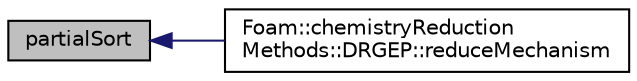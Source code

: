 digraph "partialSort"
{
  bgcolor="transparent";
  edge [fontname="Helvetica",fontsize="10",labelfontname="Helvetica",labelfontsize="10"];
  node [fontname="Helvetica",fontsize="10",shape=record];
  rankdir="LR";
  Node1 [label="partialSort",height=0.2,width=0.4,color="black", fillcolor="grey75", style="filled" fontcolor="black"];
  Node1 -> Node2 [dir="back",color="midnightblue",fontsize="10",style="solid",fontname="Helvetica"];
  Node2 [label="Foam::chemistryReduction\lMethods::DRGEP::reduceMechanism",height=0.2,width=0.4,color="black",URL="$classFoam_1_1chemistryReductionMethods_1_1DRGEP.html#ab97a7154228c1656fe098928083bbc27",tooltip="Reduce the mechanism. "];
}
